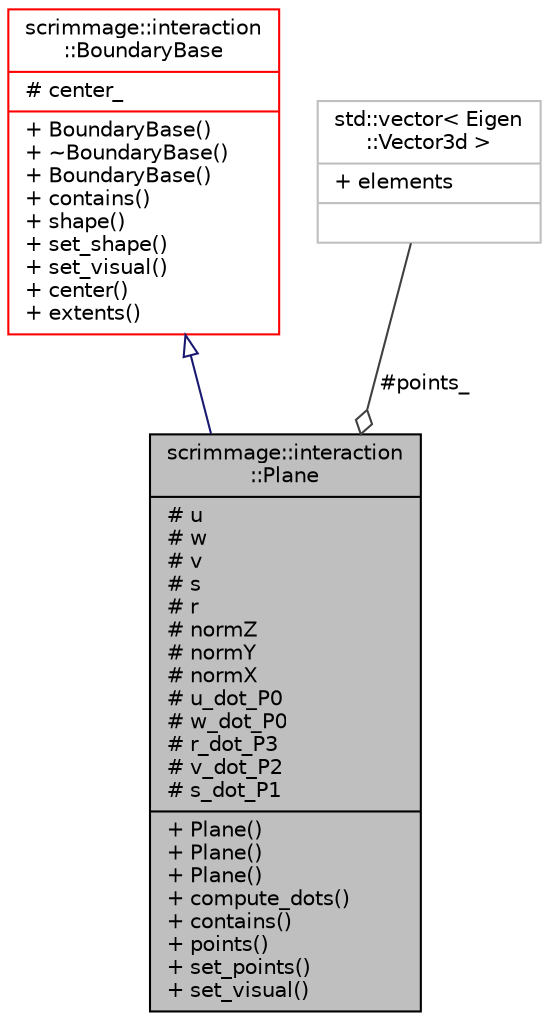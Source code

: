 digraph "scrimmage::interaction::Plane"
{
 // LATEX_PDF_SIZE
  edge [fontname="Helvetica",fontsize="10",labelfontname="Helvetica",labelfontsize="10"];
  node [fontname="Helvetica",fontsize="10",shape=record];
  Node1 [label="{scrimmage::interaction\l::Plane\n|# u\l# w\l# v\l# s\l# r\l# normZ\l# normY\l# normX\l# u_dot_P0\l# w_dot_P0\l# r_dot_P3\l# v_dot_P2\l# s_dot_P1\l|+ Plane()\l+ Plane()\l+ Plane()\l+ compute_dots()\l+ contains()\l+ points()\l+ set_points()\l+ set_visual()\l}",height=0.2,width=0.4,color="black", fillcolor="grey75", style="filled", fontcolor="black",tooltip=" "];
  Node2 -> Node1 [dir="back",color="midnightblue",fontsize="10",style="solid",arrowtail="onormal",fontname="Helvetica"];
  Node2 [label="{scrimmage::interaction\l::BoundaryBase\n|# center_\l|+ BoundaryBase()\l+ ~BoundaryBase()\l+ BoundaryBase()\l+ contains()\l+ shape()\l+ set_shape()\l+ set_visual()\l+ center()\l+ extents()\l}",height=0.2,width=0.4,color="red", fillcolor="white", style="filled",URL="$classscrimmage_1_1interaction_1_1BoundaryBase.html",tooltip=" "];
  Node9 -> Node1 [color="grey25",fontsize="10",style="solid",label=" #points_" ,arrowhead="odiamond",fontname="Helvetica"];
  Node9 [label="{std::vector\< Eigen\l::Vector3d \>\n|+ elements\l|}",height=0.2,width=0.4,color="grey75", fillcolor="white", style="filled",tooltip=" "];
}
